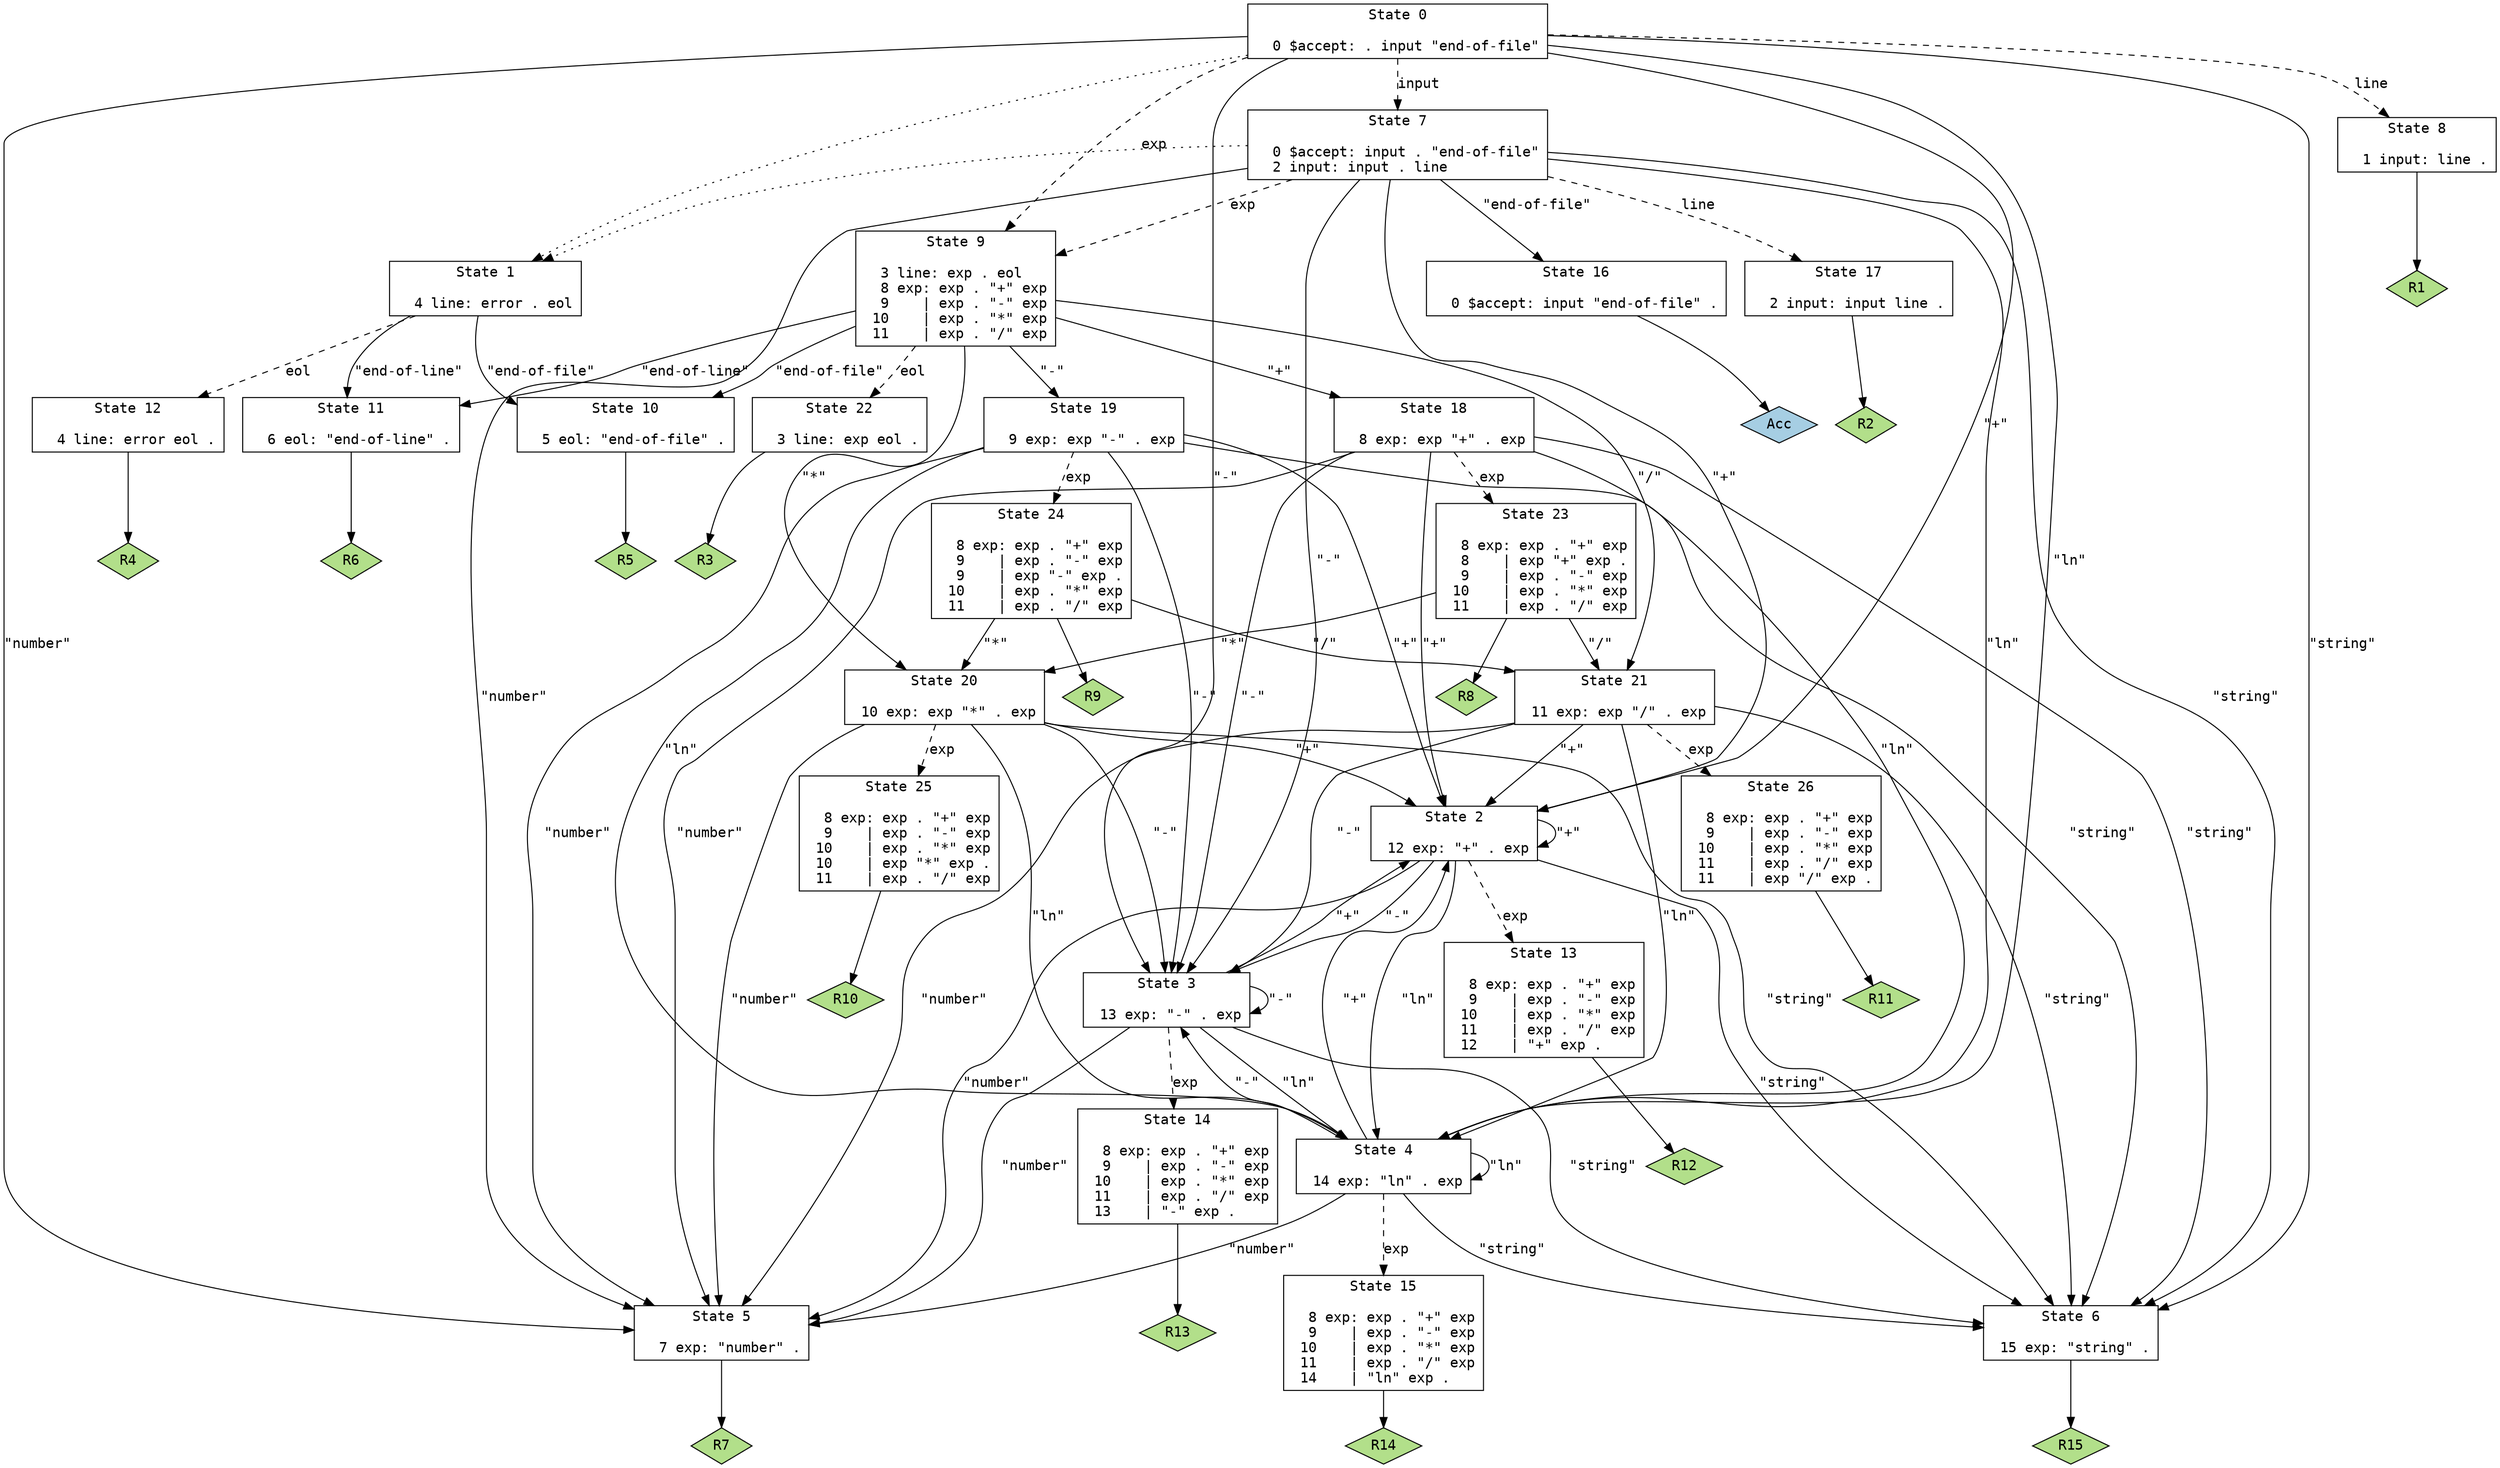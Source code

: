 // Generated by GNU Bison 3.4.2.
// Report bugs to <bug-bison@gnu.org>.
// Home page: <http://www.gnu.org/software/bison/>.

digraph "parse.y"
{
  node [fontname = courier, shape = box, colorscheme = paired6]
  edge [fontname = courier]

  0 [label="State 0\n\l  0 $accept: . input \"end-of-file\"\l"]
  0 -> 1 [style=dotted]
  0 -> 2 [style=solid label="\"+\""]
  0 -> 3 [style=solid label="\"-\""]
  0 -> 4 [style=solid label="\"ln\""]
  0 -> 5 [style=solid label="\"number\""]
  0 -> 6 [style=solid label="\"string\""]
  0 -> 7 [style=dashed label="input"]
  0 -> 8 [style=dashed label="line"]
  0 -> 9 [style=dashed label="exp"]
  1 [label="State 1\n\l  4 line: error . eol\l"]
  1 -> 10 [style=solid label="\"end-of-file\""]
  1 -> 11 [style=solid label="\"end-of-line\""]
  1 -> 12 [style=dashed label="eol"]
  2 [label="State 2\n\l 12 exp: \"+\" . exp\l"]
  2 -> 2 [style=solid label="\"+\""]
  2 -> 3 [style=solid label="\"-\""]
  2 -> 4 [style=solid label="\"ln\""]
  2 -> 5 [style=solid label="\"number\""]
  2 -> 6 [style=solid label="\"string\""]
  2 -> 13 [style=dashed label="exp"]
  3 [label="State 3\n\l 13 exp: \"-\" . exp\l"]
  3 -> 2 [style=solid label="\"+\""]
  3 -> 3 [style=solid label="\"-\""]
  3 -> 4 [style=solid label="\"ln\""]
  3 -> 5 [style=solid label="\"number\""]
  3 -> 6 [style=solid label="\"string\""]
  3 -> 14 [style=dashed label="exp"]
  4 [label="State 4\n\l 14 exp: \"ln\" . exp\l"]
  4 -> 2 [style=solid label="\"+\""]
  4 -> 3 [style=solid label="\"-\""]
  4 -> 4 [style=solid label="\"ln\""]
  4 -> 5 [style=solid label="\"number\""]
  4 -> 6 [style=solid label="\"string\""]
  4 -> 15 [style=dashed label="exp"]
  5 [label="State 5\n\l  7 exp: \"number\" .\l"]
  5 -> "5R7" [style=solid]
 "5R7" [label="R7", fillcolor=3, shape=diamond, style=filled]
  6 [label="State 6\n\l 15 exp: \"string\" .\l"]
  6 -> "6R15" [style=solid]
 "6R15" [label="R15", fillcolor=3, shape=diamond, style=filled]
  7 [label="State 7\n\l  0 $accept: input . \"end-of-file\"\l  2 input: input . line\l"]
  7 -> 16 [style=solid label="\"end-of-file\""]
  7 -> 1 [style=dotted]
  7 -> 2 [style=solid label="\"+\""]
  7 -> 3 [style=solid label="\"-\""]
  7 -> 4 [style=solid label="\"ln\""]
  7 -> 5 [style=solid label="\"number\""]
  7 -> 6 [style=solid label="\"string\""]
  7 -> 17 [style=dashed label="line"]
  7 -> 9 [style=dashed label="exp"]
  8 [label="State 8\n\l  1 input: line .\l"]
  8 -> "8R1" [style=solid]
 "8R1" [label="R1", fillcolor=3, shape=diamond, style=filled]
  9 [label="State 9\n\l  3 line: exp . eol\l  8 exp: exp . \"+\" exp\l  9    | exp . \"-\" exp\l 10    | exp . \"*\" exp\l 11    | exp . \"/\" exp\l"]
  9 -> 10 [style=solid label="\"end-of-file\""]
  9 -> 18 [style=solid label="\"+\""]
  9 -> 19 [style=solid label="\"-\""]
  9 -> 20 [style=solid label="\"*\""]
  9 -> 21 [style=solid label="\"/\""]
  9 -> 11 [style=solid label="\"end-of-line\""]
  9 -> 22 [style=dashed label="eol"]
  10 [label="State 10\n\l  5 eol: \"end-of-file\" .\l"]
  10 -> "10R5" [style=solid]
 "10R5" [label="R5", fillcolor=3, shape=diamond, style=filled]
  11 [label="State 11\n\l  6 eol: \"end-of-line\" .\l"]
  11 -> "11R6" [style=solid]
 "11R6" [label="R6", fillcolor=3, shape=diamond, style=filled]
  12 [label="State 12\n\l  4 line: error eol .\l"]
  12 -> "12R4" [style=solid]
 "12R4" [label="R4", fillcolor=3, shape=diamond, style=filled]
  13 [label="State 13\n\l  8 exp: exp . \"+\" exp\l  9    | exp . \"-\" exp\l 10    | exp . \"*\" exp\l 11    | exp . \"/\" exp\l 12    | \"+\" exp .\l"]
  13 -> "13R12" [style=solid]
 "13R12" [label="R12", fillcolor=3, shape=diamond, style=filled]
  14 [label="State 14\n\l  8 exp: exp . \"+\" exp\l  9    | exp . \"-\" exp\l 10    | exp . \"*\" exp\l 11    | exp . \"/\" exp\l 13    | \"-\" exp .\l"]
  14 -> "14R13" [style=solid]
 "14R13" [label="R13", fillcolor=3, shape=diamond, style=filled]
  15 [label="State 15\n\l  8 exp: exp . \"+\" exp\l  9    | exp . \"-\" exp\l 10    | exp . \"*\" exp\l 11    | exp . \"/\" exp\l 14    | \"ln\" exp .\l"]
  15 -> "15R14" [style=solid]
 "15R14" [label="R14", fillcolor=3, shape=diamond, style=filled]
  16 [label="State 16\n\l  0 $accept: input \"end-of-file\" .\l"]
  16 -> "16R0" [style=solid]
 "16R0" [label="Acc", fillcolor=1, shape=diamond, style=filled]
  17 [label="State 17\n\l  2 input: input line .\l"]
  17 -> "17R2" [style=solid]
 "17R2" [label="R2", fillcolor=3, shape=diamond, style=filled]
  18 [label="State 18\n\l  8 exp: exp \"+\" . exp\l"]
  18 -> 2 [style=solid label="\"+\""]
  18 -> 3 [style=solid label="\"-\""]
  18 -> 4 [style=solid label="\"ln\""]
  18 -> 5 [style=solid label="\"number\""]
  18 -> 6 [style=solid label="\"string\""]
  18 -> 23 [style=dashed label="exp"]
  19 [label="State 19\n\l  9 exp: exp \"-\" . exp\l"]
  19 -> 2 [style=solid label="\"+\""]
  19 -> 3 [style=solid label="\"-\""]
  19 -> 4 [style=solid label="\"ln\""]
  19 -> 5 [style=solid label="\"number\""]
  19 -> 6 [style=solid label="\"string\""]
  19 -> 24 [style=dashed label="exp"]
  20 [label="State 20\n\l 10 exp: exp \"*\" . exp\l"]
  20 -> 2 [style=solid label="\"+\""]
  20 -> 3 [style=solid label="\"-\""]
  20 -> 4 [style=solid label="\"ln\""]
  20 -> 5 [style=solid label="\"number\""]
  20 -> 6 [style=solid label="\"string\""]
  20 -> 25 [style=dashed label="exp"]
  21 [label="State 21\n\l 11 exp: exp \"/\" . exp\l"]
  21 -> 2 [style=solid label="\"+\""]
  21 -> 3 [style=solid label="\"-\""]
  21 -> 4 [style=solid label="\"ln\""]
  21 -> 5 [style=solid label="\"number\""]
  21 -> 6 [style=solid label="\"string\""]
  21 -> 26 [style=dashed label="exp"]
  22 [label="State 22\n\l  3 line: exp eol .\l"]
  22 -> "22R3" [style=solid]
 "22R3" [label="R3", fillcolor=3, shape=diamond, style=filled]
  23 [label="State 23\n\l  8 exp: exp . \"+\" exp\l  8    | exp \"+\" exp .\l  9    | exp . \"-\" exp\l 10    | exp . \"*\" exp\l 11    | exp . \"/\" exp\l"]
  23 -> 20 [style=solid label="\"*\""]
  23 -> 21 [style=solid label="\"/\""]
  23 -> "23R8" [style=solid]
 "23R8" [label="R8", fillcolor=3, shape=diamond, style=filled]
  24 [label="State 24\n\l  8 exp: exp . \"+\" exp\l  9    | exp . \"-\" exp\l  9    | exp \"-\" exp .\l 10    | exp . \"*\" exp\l 11    | exp . \"/\" exp\l"]
  24 -> 20 [style=solid label="\"*\""]
  24 -> 21 [style=solid label="\"/\""]
  24 -> "24R9" [style=solid]
 "24R9" [label="R9", fillcolor=3, shape=diamond, style=filled]
  25 [label="State 25\n\l  8 exp: exp . \"+\" exp\l  9    | exp . \"-\" exp\l 10    | exp . \"*\" exp\l 10    | exp \"*\" exp .\l 11    | exp . \"/\" exp\l"]
  25 -> "25R10" [style=solid]
 "25R10" [label="R10", fillcolor=3, shape=diamond, style=filled]
  26 [label="State 26\n\l  8 exp: exp . \"+\" exp\l  9    | exp . \"-\" exp\l 10    | exp . \"*\" exp\l 11    | exp . \"/\" exp\l 11    | exp \"/\" exp .\l"]
  26 -> "26R11" [style=solid]
 "26R11" [label="R11", fillcolor=3, shape=diamond, style=filled]
}
